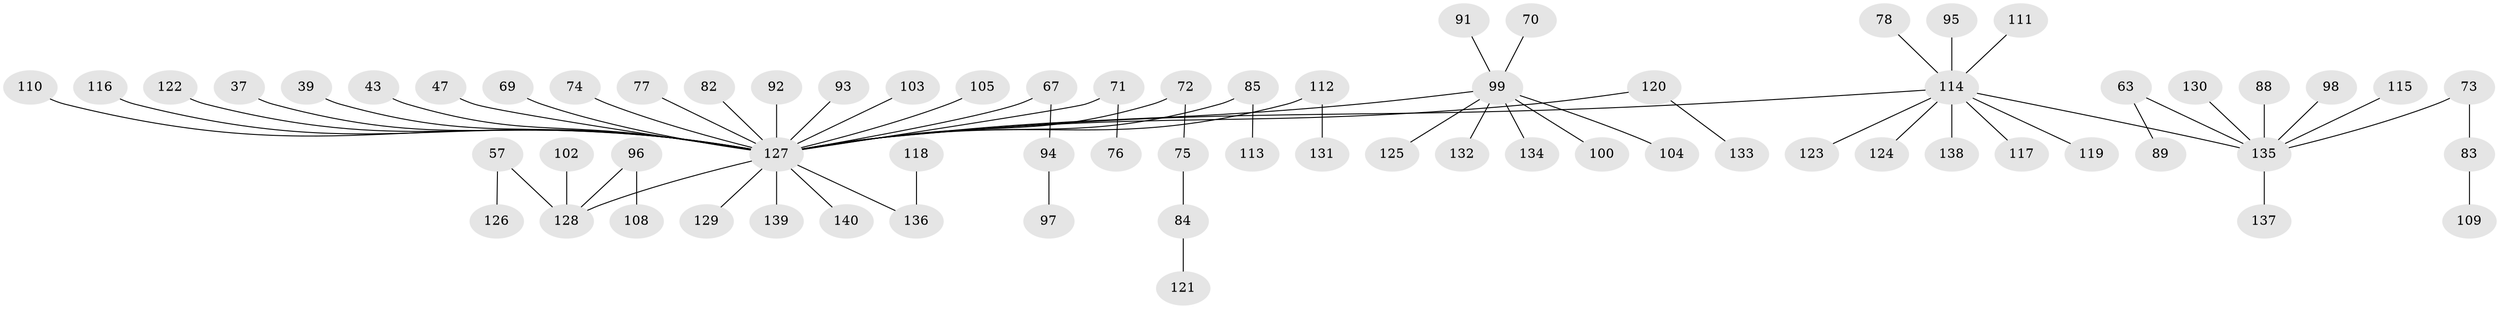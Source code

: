 // original degree distribution, {8: 0.007142857142857143, 5: 0.04285714285714286, 6: 0.007142857142857143, 10: 0.007142857142857143, 3: 0.12142857142857143, 4: 0.05714285714285714, 2: 0.25, 1: 0.5071428571428571}
// Generated by graph-tools (version 1.1) at 2025/52/03/09/25 04:52:44]
// undirected, 70 vertices, 69 edges
graph export_dot {
graph [start="1"]
  node [color=gray90,style=filled];
  37;
  39;
  43;
  47;
  57;
  63;
  67;
  69;
  70;
  71;
  72 [super="+49"];
  73;
  74;
  75;
  76;
  77;
  78;
  82;
  83;
  84;
  85;
  88;
  89;
  91;
  92;
  93;
  94;
  95;
  96 [super="+56"];
  97;
  98;
  99 [super="+11+65+80"];
  100;
  102;
  103;
  104;
  105;
  108;
  109;
  110;
  111;
  112;
  113;
  114 [super="+90+107+50+54+55"];
  115;
  116;
  117;
  118;
  119;
  120 [super="+30+62+106+81"];
  121;
  122;
  123;
  124;
  125;
  126;
  127 [super="+36+87+27+58+42+66+32+86+35"];
  128 [super="+33"];
  129;
  130;
  131;
  132;
  133;
  134;
  135 [super="+6+60"];
  136 [super="+101"];
  137;
  138;
  139;
  140;
  37 -- 127;
  39 -- 127;
  43 -- 127;
  47 -- 127;
  57 -- 126;
  57 -- 128;
  63 -- 89;
  63 -- 135;
  67 -- 94;
  67 -- 127;
  69 -- 127;
  70 -- 99;
  71 -- 76;
  71 -- 127;
  72 -- 75;
  72 -- 127;
  73 -- 83;
  73 -- 135;
  74 -- 127;
  75 -- 84;
  77 -- 127;
  78 -- 114;
  82 -- 127;
  83 -- 109;
  84 -- 121;
  85 -- 113;
  85 -- 127;
  88 -- 135;
  91 -- 99;
  92 -- 127;
  93 -- 127;
  94 -- 97;
  95 -- 114;
  96 -- 108;
  96 -- 128;
  98 -- 135;
  99 -- 132;
  99 -- 134;
  99 -- 100;
  99 -- 125;
  99 -- 127;
  99 -- 104;
  102 -- 128;
  103 -- 127;
  105 -- 127;
  110 -- 127;
  111 -- 114;
  112 -- 131;
  112 -- 127;
  114 -- 135;
  114 -- 138;
  114 -- 119;
  114 -- 117;
  114 -- 123;
  114 -- 124;
  114 -- 127;
  115 -- 135;
  116 -- 127;
  118 -- 136;
  120 -- 127;
  120 -- 133;
  122 -- 127;
  127 -- 128;
  127 -- 136;
  127 -- 139;
  127 -- 140;
  127 -- 129;
  130 -- 135;
  135 -- 137;
}
